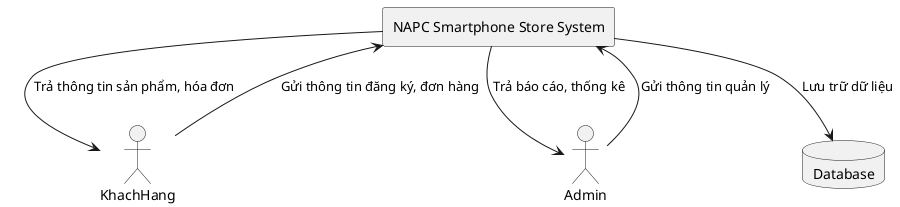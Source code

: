 @startuml
rectangle "NAPC Smartphone Store System" {
}

actor KhachHang
actor Admin
database Database

KhachHang --> "NAPC Smartphone Store System" : Gửi thông tin đăng ký, đơn hàng
"NAPC Smartphone Store System" --> KhachHang : Trả thông tin sản phẩm, hóa đơn

Admin --> "NAPC Smartphone Store System" : Gửi thông tin quản lý
"NAPC Smartphone Store System" --> Admin : Trả báo cáo, thống kê

"NAPC Smartphone Store System" --> Database : Lưu trữ dữ liệu
@enduml
